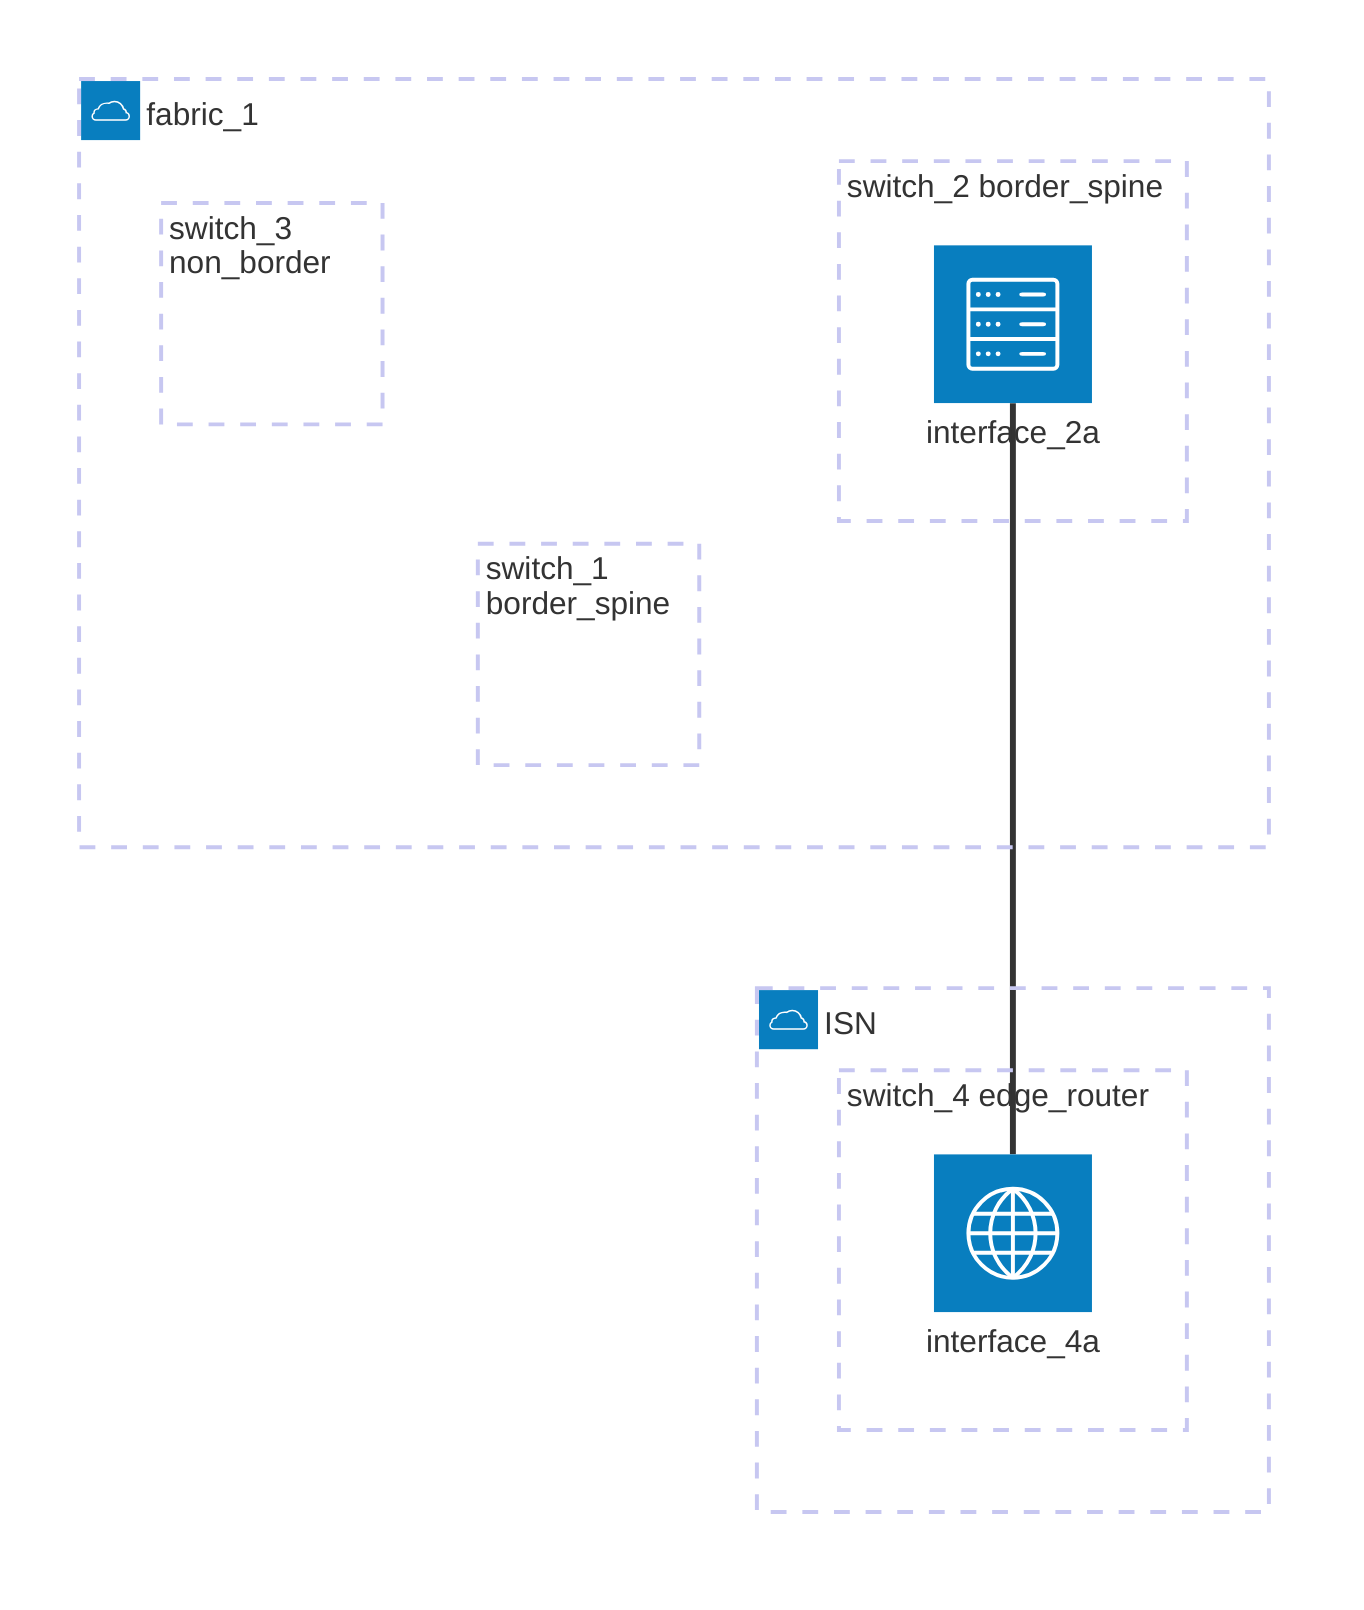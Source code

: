 architecture-beta
    group isn(cloud)[ISN]
      group switch_4g[switch_4 edge_router] in isn
        service interface_4a(internet)[interface_4a] in switch_4g

    group fabric_1(cloud)[fabric_1]
      group switch_1g[switch_1 border_spine] in fabric_1
      group switch_2g[switch_2 border_spine] in fabric_1
        service interface_2a(server)[interface_2a] in switch_2g
      group switch_3g[switch_3 non_border] in fabric_1

    interface_4a:T -- B:interface_2a